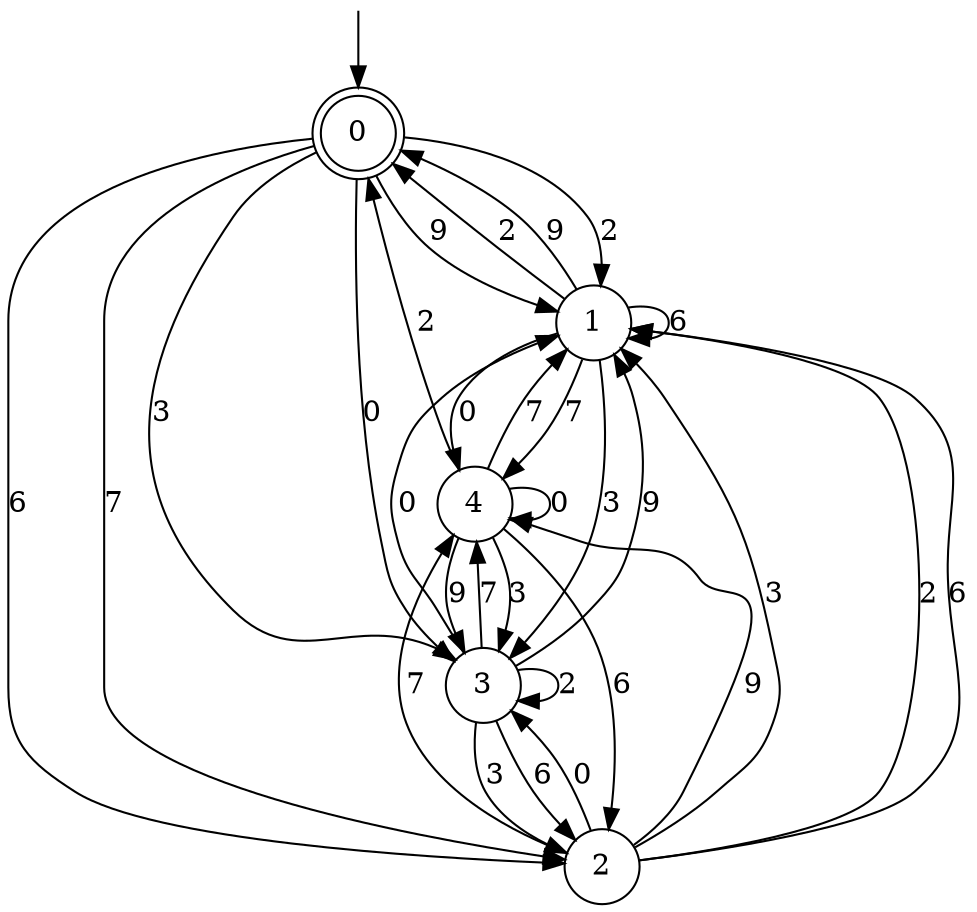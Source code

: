 digraph g {

	s0 [shape="doublecircle" label="0"];
	s1 [shape="circle" label="1"];
	s2 [shape="circle" label="2"];
	s3 [shape="circle" label="3"];
	s4 [shape="circle" label="4"];
	s0 -> s1 [label="2"];
	s0 -> s2 [label="6"];
	s0 -> s1 [label="9"];
	s0 -> s2 [label="7"];
	s0 -> s3 [label="3"];
	s0 -> s3 [label="0"];
	s1 -> s0 [label="2"];
	s1 -> s1 [label="6"];
	s1 -> s0 [label="9"];
	s1 -> s4 [label="7"];
	s1 -> s3 [label="3"];
	s1 -> s4 [label="0"];
	s2 -> s1 [label="2"];
	s2 -> s1 [label="6"];
	s2 -> s4 [label="9"];
	s2 -> s4 [label="7"];
	s2 -> s1 [label="3"];
	s2 -> s3 [label="0"];
	s3 -> s3 [label="2"];
	s3 -> s2 [label="6"];
	s3 -> s1 [label="9"];
	s3 -> s4 [label="7"];
	s3 -> s2 [label="3"];
	s3 -> s1 [label="0"];
	s4 -> s0 [label="2"];
	s4 -> s2 [label="6"];
	s4 -> s3 [label="9"];
	s4 -> s1 [label="7"];
	s4 -> s3 [label="3"];
	s4 -> s4 [label="0"];

__start0 [label="" shape="none" width="0" height="0"];
__start0 -> s0;

}
